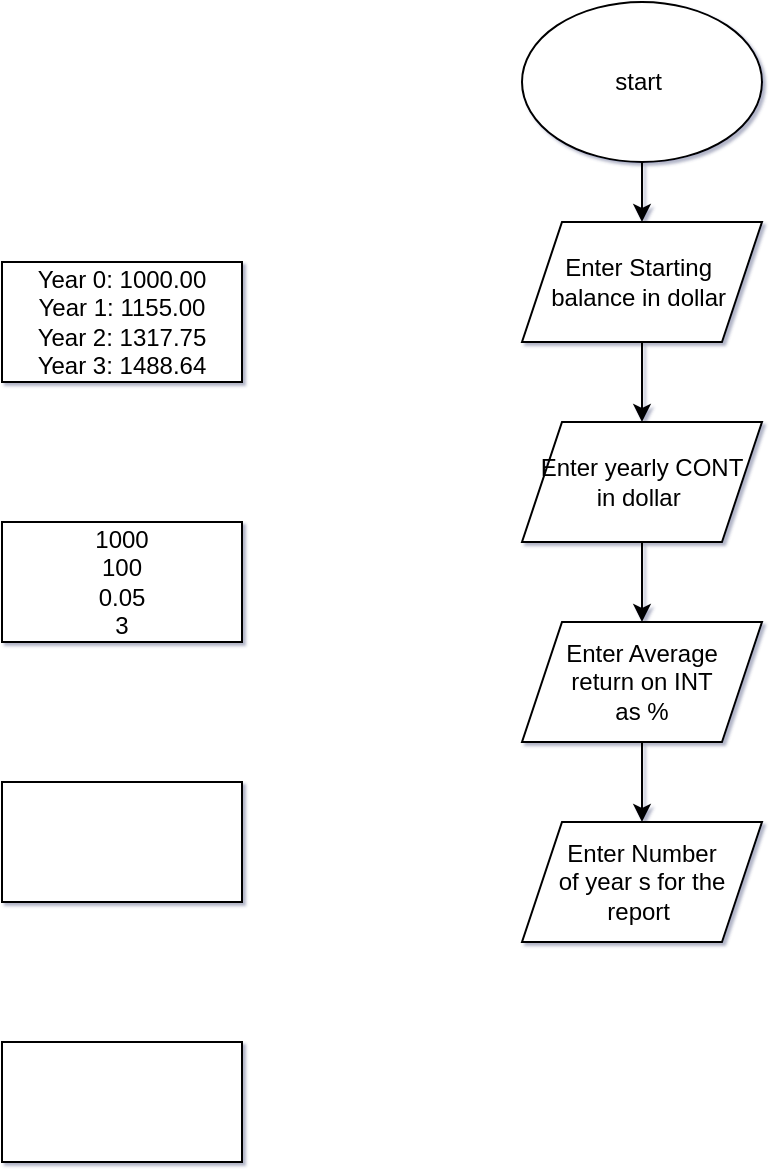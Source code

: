 <mxfile version="13.7.1" type="github"><diagram id="d-2T6-W-T32gq2ASJ1IV" name="Page-1"><mxGraphModel dx="1108" dy="450" grid="1" gridSize="10" guides="1" tooltips="1" connect="1" arrows="1" fold="1" page="1" pageScale="1" pageWidth="850" pageHeight="1100" background="none" math="0" shadow="1"><root><mxCell id="0"/><mxCell id="1" parent="0"/><mxCell id="GIQceuNRU47c4S0Q-2nc-21" value="" style="edgeStyle=orthogonalEdgeStyle;rounded=0;orthogonalLoop=1;jettySize=auto;html=1;" edge="1" parent="1" source="GIQceuNRU47c4S0Q-2nc-15" target="GIQceuNRU47c4S0Q-2nc-19"><mxGeometry relative="1" as="geometry"/></mxCell><mxCell id="GIQceuNRU47c4S0Q-2nc-15" value="start&amp;nbsp;" style="ellipse;whiteSpace=wrap;html=1;" vertex="1" parent="1"><mxGeometry x="370" width="120" height="80" as="geometry"/></mxCell><mxCell id="GIQceuNRU47c4S0Q-2nc-212" value="" style="edgeStyle=orthogonalEdgeStyle;rounded=0;orthogonalLoop=1;jettySize=auto;html=1;" edge="1" parent="1" source="GIQceuNRU47c4S0Q-2nc-17" target="GIQceuNRU47c4S0Q-2nc-211"><mxGeometry relative="1" as="geometry"/></mxCell><mxCell id="GIQceuNRU47c4S0Q-2nc-17" value="Enter Average&lt;br&gt;&amp;nbsp;return on INT&amp;nbsp;&lt;br&gt;as %" style="shape=parallelogram;perimeter=parallelogramPerimeter;whiteSpace=wrap;html=1;fixedSize=1;" vertex="1" parent="1"><mxGeometry x="370" y="310" width="120" height="60" as="geometry"/></mxCell><mxCell id="GIQceuNRU47c4S0Q-2nc-22" value="" style="edgeStyle=orthogonalEdgeStyle;rounded=0;orthogonalLoop=1;jettySize=auto;html=1;" edge="1" parent="1" source="GIQceuNRU47c4S0Q-2nc-19" target="GIQceuNRU47c4S0Q-2nc-20"><mxGeometry relative="1" as="geometry"/></mxCell><mxCell id="GIQceuNRU47c4S0Q-2nc-19" value="Enter Starting&amp;nbsp;&lt;br&gt;balance in dollar&amp;nbsp;" style="shape=parallelogram;perimeter=parallelogramPerimeter;whiteSpace=wrap;html=1;fixedSize=1;" vertex="1" parent="1"><mxGeometry x="370" y="110" width="120" height="60" as="geometry"/></mxCell><mxCell id="GIQceuNRU47c4S0Q-2nc-23" value="" style="edgeStyle=orthogonalEdgeStyle;rounded=0;orthogonalLoop=1;jettySize=auto;html=1;" edge="1" parent="1" source="GIQceuNRU47c4S0Q-2nc-20" target="GIQceuNRU47c4S0Q-2nc-17"><mxGeometry relative="1" as="geometry"/></mxCell><mxCell id="GIQceuNRU47c4S0Q-2nc-20" value="Enter yearly CONT&lt;br&gt;in dollar&amp;nbsp;" style="shape=parallelogram;perimeter=parallelogramPerimeter;whiteSpace=wrap;html=1;fixedSize=1;" vertex="1" parent="1"><mxGeometry x="370" y="210" width="120" height="60" as="geometry"/></mxCell><mxCell id="GIQceuNRU47c4S0Q-2nc-211" value="Enter Number&lt;br&gt;of year s for the&lt;br&gt;report&amp;nbsp;" style="shape=parallelogram;perimeter=parallelogramPerimeter;whiteSpace=wrap;html=1;fixedSize=1;" vertex="1" parent="1"><mxGeometry x="370" y="410" width="120" height="60" as="geometry"/></mxCell><mxCell id="GIQceuNRU47c4S0Q-2nc-222" value="&lt;div&gt;Year 0: 1000.00&lt;/div&gt;&lt;div&gt;&lt;span&gt;&#9;&#9;&#9;&#9;&#9;&lt;/span&gt;Year 1: 1155.00&lt;/div&gt;&lt;div&gt;&lt;span&gt;&#9;&#9;&#9;&#9;&#9;&lt;/span&gt;Year 2: 1317.75&lt;/div&gt;&lt;div&gt;&lt;span&gt;&#9;&#9;&#9;&#9;&#9;&lt;/span&gt;Year 3: 1488.64&lt;/div&gt;" style="rounded=0;whiteSpace=wrap;html=1;" vertex="1" parent="1"><mxGeometry x="110" y="130" width="120" height="60" as="geometry"/></mxCell><mxCell id="GIQceuNRU47c4S0Q-2nc-223" value="1000&lt;br&gt;100&lt;br&gt;0.05&lt;br&gt;3" style="rounded=0;whiteSpace=wrap;html=1;" vertex="1" parent="1"><mxGeometry x="110" y="260" width="120" height="60" as="geometry"/></mxCell><mxCell id="GIQceuNRU47c4S0Q-2nc-224" value="" style="rounded=0;whiteSpace=wrap;html=1;" vertex="1" parent="1"><mxGeometry x="110" y="390" width="120" height="60" as="geometry"/></mxCell><mxCell id="GIQceuNRU47c4S0Q-2nc-225" value="" style="rounded=0;whiteSpace=wrap;html=1;" vertex="1" parent="1"><mxGeometry x="110" y="520" width="120" height="60" as="geometry"/></mxCell></root></mxGraphModel></diagram></mxfile>